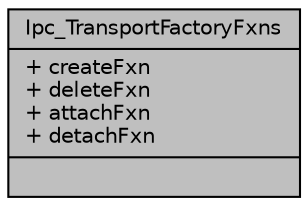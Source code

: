 digraph "Ipc_TransportFactoryFxns"
{
  edge [fontname="Helvetica",fontsize="10",labelfontname="Helvetica",labelfontsize="10"];
  node [fontname="Helvetica",fontsize="10",shape=record];
  Node1 [label="{Ipc_TransportFactoryFxns\n|+ createFxn\l+ deleteFxn\l+ attachFxn\l+ detachFxn\l|}",height=0.2,width=0.4,color="black", fillcolor="grey75", style="filled", fontcolor="black"];
}
